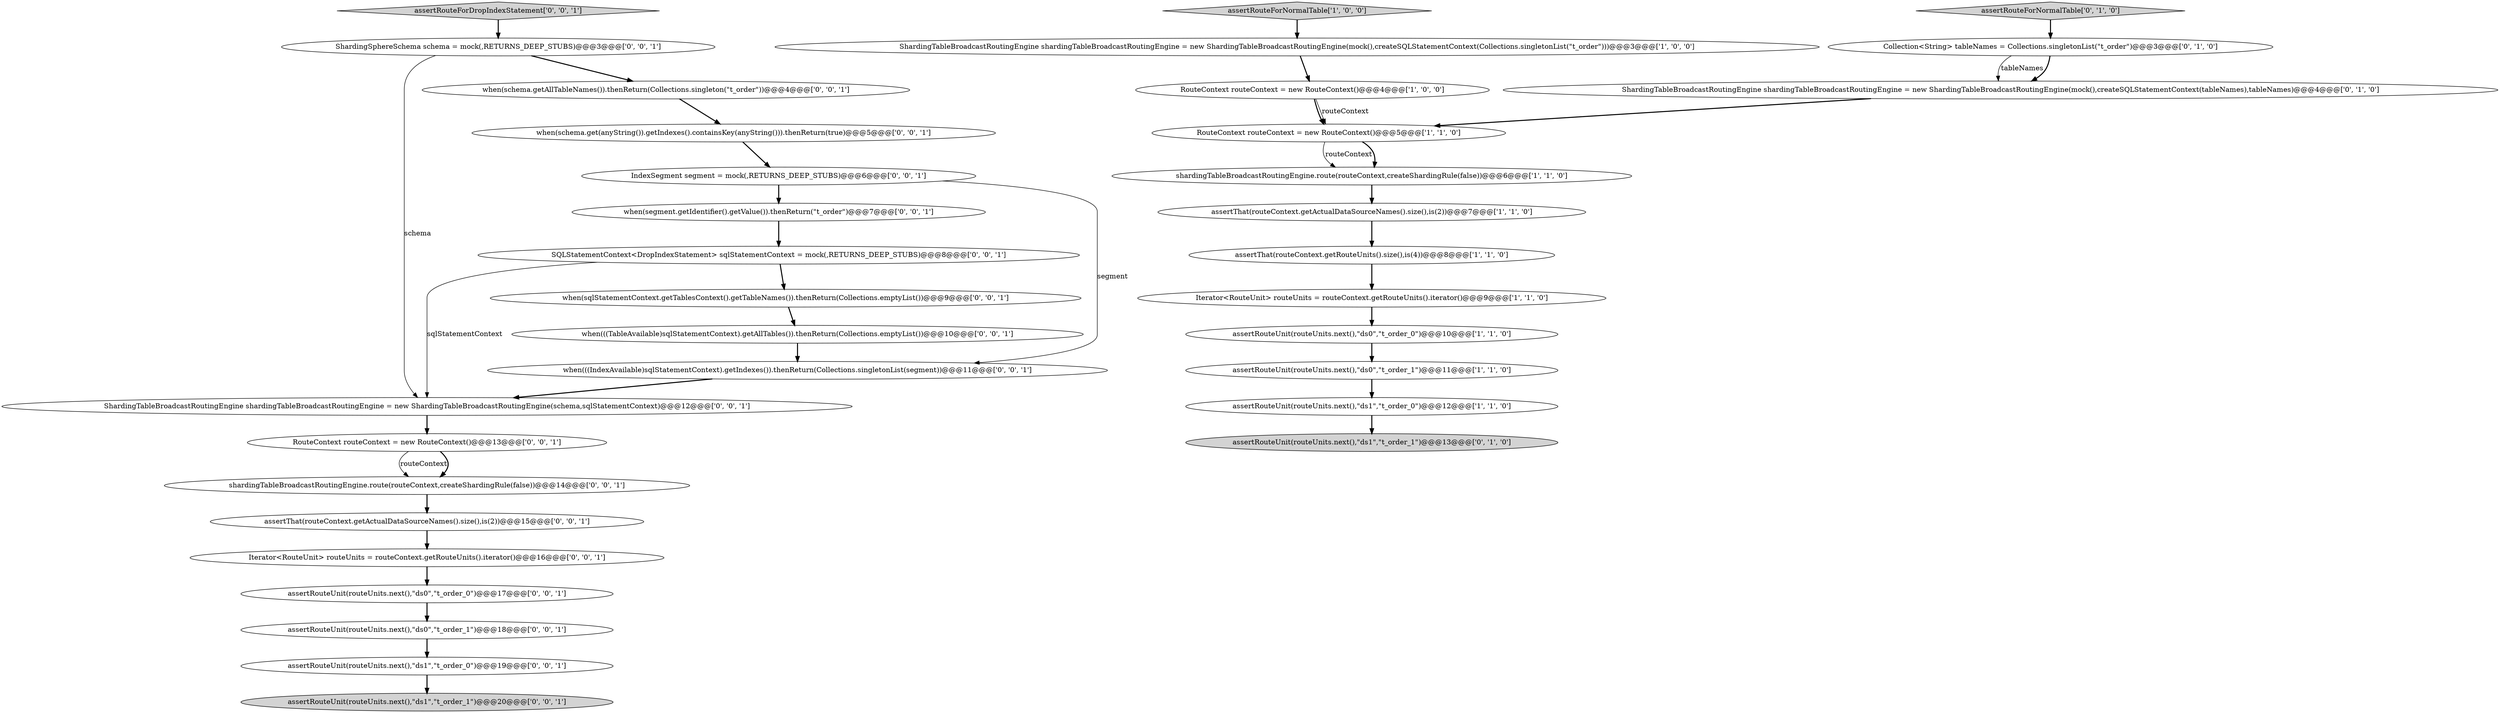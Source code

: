 digraph {
21 [style = filled, label = "assertRouteForDropIndexStatement['0', '0', '1']", fillcolor = lightgray, shape = diamond image = "AAA0AAABBB3BBB"];
3 [style = filled, label = "Iterator<RouteUnit> routeUnits = routeContext.getRouteUnits().iterator()@@@9@@@['1', '1', '0']", fillcolor = white, shape = ellipse image = "AAA0AAABBB1BBB"];
28 [style = filled, label = "when(segment.getIdentifier().getValue()).thenReturn(\"t_order\")@@@7@@@['0', '0', '1']", fillcolor = white, shape = ellipse image = "AAA0AAABBB3BBB"];
24 [style = filled, label = "when(schema.get(anyString()).getIndexes().containsKey(anyString())).thenReturn(true)@@@5@@@['0', '0', '1']", fillcolor = white, shape = ellipse image = "AAA0AAABBB3BBB"];
20 [style = filled, label = "when(((TableAvailable)sqlStatementContext).getAllTables()).thenReturn(Collections.emptyList())@@@10@@@['0', '0', '1']", fillcolor = white, shape = ellipse image = "AAA0AAABBB3BBB"];
30 [style = filled, label = "assertRouteUnit(routeUnits.next(),\"ds0\",\"t_order_1\")@@@18@@@['0', '0', '1']", fillcolor = white, shape = ellipse image = "AAA0AAABBB3BBB"];
5 [style = filled, label = "assertRouteUnit(routeUnits.next(),\"ds0\",\"t_order_0\")@@@10@@@['1', '1', '0']", fillcolor = white, shape = ellipse image = "AAA0AAABBB1BBB"];
6 [style = filled, label = "shardingTableBroadcastRoutingEngine.route(routeContext,createShardingRule(false))@@@6@@@['1', '1', '0']", fillcolor = white, shape = ellipse image = "AAA0AAABBB1BBB"];
14 [style = filled, label = "assertRouteUnit(routeUnits.next(),\"ds1\",\"t_order_1\")@@@13@@@['0', '1', '0']", fillcolor = lightgray, shape = ellipse image = "AAA0AAABBB2BBB"];
29 [style = filled, label = "shardingTableBroadcastRoutingEngine.route(routeContext,createShardingRule(false))@@@14@@@['0', '0', '1']", fillcolor = white, shape = ellipse image = "AAA0AAABBB3BBB"];
4 [style = filled, label = "RouteContext routeContext = new RouteContext()@@@4@@@['1', '0', '0']", fillcolor = white, shape = ellipse image = "AAA0AAABBB1BBB"];
25 [style = filled, label = "Iterator<RouteUnit> routeUnits = routeContext.getRouteUnits().iterator()@@@16@@@['0', '0', '1']", fillcolor = white, shape = ellipse image = "AAA0AAABBB3BBB"];
10 [style = filled, label = "assertThat(routeContext.getActualDataSourceNames().size(),is(2))@@@7@@@['1', '1', '0']", fillcolor = white, shape = ellipse image = "AAA0AAABBB1BBB"];
33 [style = filled, label = "IndexSegment segment = mock(,RETURNS_DEEP_STUBS)@@@6@@@['0', '0', '1']", fillcolor = white, shape = ellipse image = "AAA0AAABBB3BBB"];
2 [style = filled, label = "assertRouteUnit(routeUnits.next(),\"ds0\",\"t_order_1\")@@@11@@@['1', '1', '0']", fillcolor = white, shape = ellipse image = "AAA0AAABBB1BBB"];
16 [style = filled, label = "when(((IndexAvailable)sqlStatementContext).getIndexes()).thenReturn(Collections.singletonList(segment))@@@11@@@['0', '0', '1']", fillcolor = white, shape = ellipse image = "AAA0AAABBB3BBB"];
7 [style = filled, label = "assertThat(routeContext.getRouteUnits().size(),is(4))@@@8@@@['1', '1', '0']", fillcolor = white, shape = ellipse image = "AAA0AAABBB1BBB"];
17 [style = filled, label = "RouteContext routeContext = new RouteContext()@@@13@@@['0', '0', '1']", fillcolor = white, shape = ellipse image = "AAA0AAABBB3BBB"];
13 [style = filled, label = "Collection<String> tableNames = Collections.singletonList(\"t_order\")@@@3@@@['0', '1', '0']", fillcolor = white, shape = ellipse image = "AAA0AAABBB2BBB"];
8 [style = filled, label = "assertRouteUnit(routeUnits.next(),\"ds1\",\"t_order_0\")@@@12@@@['1', '1', '0']", fillcolor = white, shape = ellipse image = "AAA0AAABBB1BBB"];
22 [style = filled, label = "ShardingTableBroadcastRoutingEngine shardingTableBroadcastRoutingEngine = new ShardingTableBroadcastRoutingEngine(schema,sqlStatementContext)@@@12@@@['0', '0', '1']", fillcolor = white, shape = ellipse image = "AAA0AAABBB3BBB"];
27 [style = filled, label = "SQLStatementContext<DropIndexStatement> sqlStatementContext = mock(,RETURNS_DEEP_STUBS)@@@8@@@['0', '0', '1']", fillcolor = white, shape = ellipse image = "AAA0AAABBB3BBB"];
15 [style = filled, label = "when(schema.getAllTableNames()).thenReturn(Collections.singleton(\"t_order\"))@@@4@@@['0', '0', '1']", fillcolor = white, shape = ellipse image = "AAA0AAABBB3BBB"];
1 [style = filled, label = "RouteContext routeContext = new RouteContext()@@@5@@@['1', '1', '0']", fillcolor = white, shape = ellipse image = "AAA0AAABBB1BBB"];
32 [style = filled, label = "ShardingSphereSchema schema = mock(,RETURNS_DEEP_STUBS)@@@3@@@['0', '0', '1']", fillcolor = white, shape = ellipse image = "AAA0AAABBB3BBB"];
9 [style = filled, label = "assertRouteForNormalTable['1', '0', '0']", fillcolor = lightgray, shape = diamond image = "AAA0AAABBB1BBB"];
31 [style = filled, label = "assertRouteUnit(routeUnits.next(),\"ds1\",\"t_order_0\")@@@19@@@['0', '0', '1']", fillcolor = white, shape = ellipse image = "AAA0AAABBB3BBB"];
18 [style = filled, label = "when(sqlStatementContext.getTablesContext().getTableNames()).thenReturn(Collections.emptyList())@@@9@@@['0', '0', '1']", fillcolor = white, shape = ellipse image = "AAA0AAABBB3BBB"];
26 [style = filled, label = "assertRouteUnit(routeUnits.next(),\"ds1\",\"t_order_1\")@@@20@@@['0', '0', '1']", fillcolor = lightgray, shape = ellipse image = "AAA0AAABBB3BBB"];
12 [style = filled, label = "ShardingTableBroadcastRoutingEngine shardingTableBroadcastRoutingEngine = new ShardingTableBroadcastRoutingEngine(mock(),createSQLStatementContext(tableNames),tableNames)@@@4@@@['0', '1', '0']", fillcolor = white, shape = ellipse image = "AAA1AAABBB2BBB"];
23 [style = filled, label = "assertThat(routeContext.getActualDataSourceNames().size(),is(2))@@@15@@@['0', '0', '1']", fillcolor = white, shape = ellipse image = "AAA0AAABBB3BBB"];
19 [style = filled, label = "assertRouteUnit(routeUnits.next(),\"ds0\",\"t_order_0\")@@@17@@@['0', '0', '1']", fillcolor = white, shape = ellipse image = "AAA0AAABBB3BBB"];
11 [style = filled, label = "assertRouteForNormalTable['0', '1', '0']", fillcolor = lightgray, shape = diamond image = "AAA0AAABBB2BBB"];
0 [style = filled, label = "ShardingTableBroadcastRoutingEngine shardingTableBroadcastRoutingEngine = new ShardingTableBroadcastRoutingEngine(mock(),createSQLStatementContext(Collections.singletonList(\"t_order\")))@@@3@@@['1', '0', '0']", fillcolor = white, shape = ellipse image = "AAA0AAABBB1BBB"];
5->2 [style = bold, label=""];
13->12 [style = solid, label="tableNames"];
8->14 [style = bold, label=""];
23->25 [style = bold, label=""];
0->4 [style = bold, label=""];
18->20 [style = bold, label=""];
20->16 [style = bold, label=""];
24->33 [style = bold, label=""];
19->30 [style = bold, label=""];
21->32 [style = bold, label=""];
25->19 [style = bold, label=""];
12->1 [style = bold, label=""];
1->6 [style = solid, label="routeContext"];
9->0 [style = bold, label=""];
15->24 [style = bold, label=""];
16->22 [style = bold, label=""];
22->17 [style = bold, label=""];
31->26 [style = bold, label=""];
1->6 [style = bold, label=""];
33->28 [style = bold, label=""];
3->5 [style = bold, label=""];
4->1 [style = bold, label=""];
2->8 [style = bold, label=""];
29->23 [style = bold, label=""];
30->31 [style = bold, label=""];
6->10 [style = bold, label=""];
7->3 [style = bold, label=""];
28->27 [style = bold, label=""];
33->16 [style = solid, label="segment"];
10->7 [style = bold, label=""];
13->12 [style = bold, label=""];
17->29 [style = solid, label="routeContext"];
11->13 [style = bold, label=""];
27->18 [style = bold, label=""];
4->1 [style = solid, label="routeContext"];
32->15 [style = bold, label=""];
17->29 [style = bold, label=""];
32->22 [style = solid, label="schema"];
27->22 [style = solid, label="sqlStatementContext"];
}
